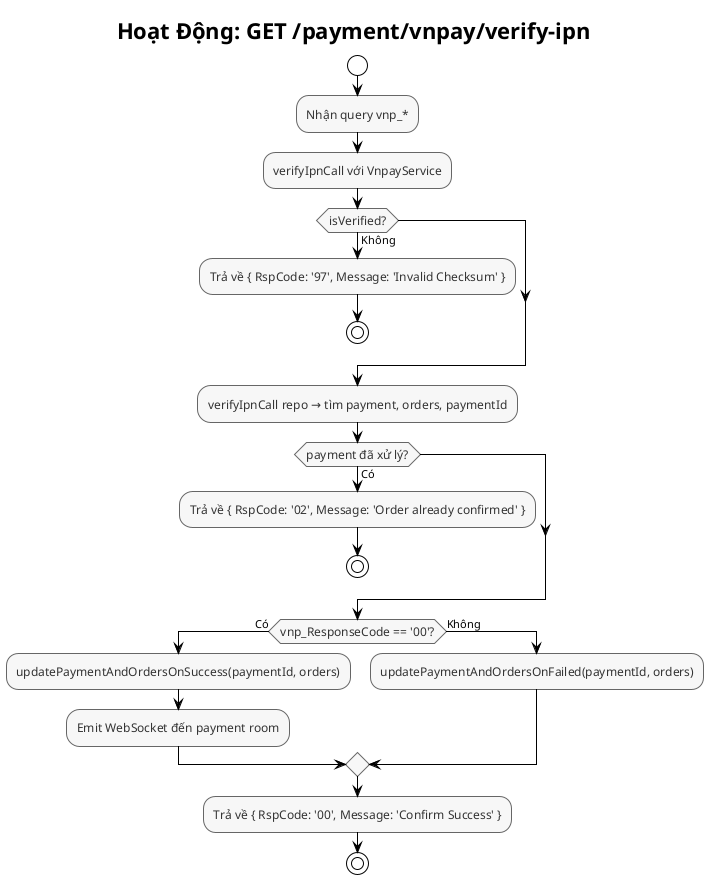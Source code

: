@startuml VNPay - Verify IPN Activity
!theme plain
skinparam backgroundColor #FFFFFF
skinparam activityFontSize 12
skinparam activityFontColor #333333
skinparam activityBorderColor #666666
skinparam activityBackgroundColor #F7F7F7

title Hoạt Động: GET /payment/vnpay/verify-ipn

start
:Nhận query vnp_*;
:verifyIpnCall với VnpayService;
if (isVerified?) then (Không)
  :Trả về { RspCode: '97', Message: 'Invalid Checksum' };
  stop
endif
:verifyIpnCall repo → tìm payment, orders, paymentId;
if (payment đã xử lý?) then (Có)
  :Trả về { RspCode: '02', Message: 'Order already confirmed' };
  stop
endif
if (vnp_ResponseCode == '00'?) then (Có)
  :updatePaymentAndOrdersOnSuccess(paymentId, orders);
  :Emit WebSocket đến payment room;
else (Không)
  :updatePaymentAndOrdersOnFailed(paymentId, orders);
endif
:Trả về { RspCode: '00', Message: 'Confirm Success' };
stop

@enduml


